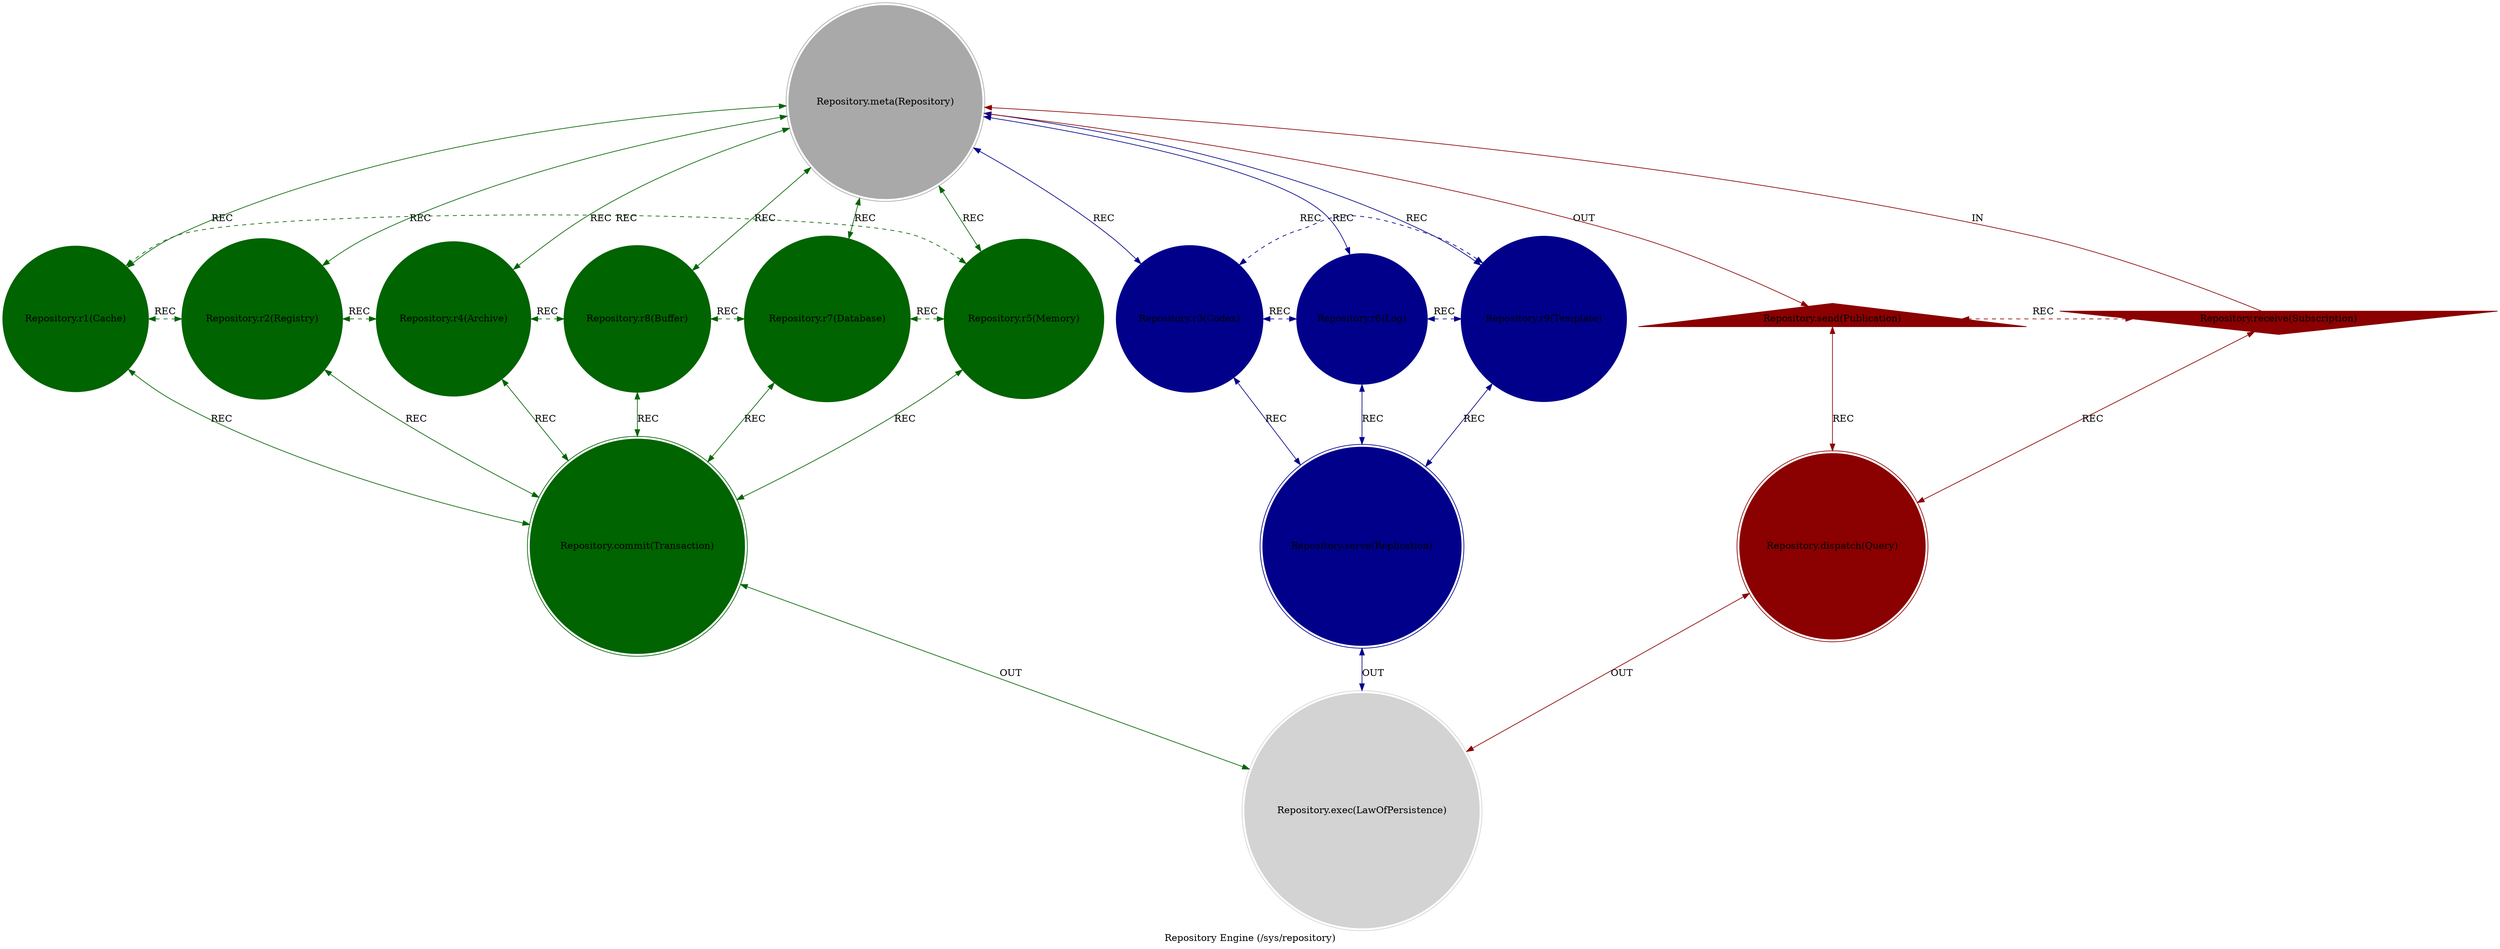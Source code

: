 strict digraph RepositoryEngine {
    style = filled;
    color = lightgray;
    node [shape = circle; style = filled; color = lightgreen;];
    edge [color = darkgray;];
    label = "Repository Engine (/sys/repository)";
    comment = "The keeper of echoes, where memory nests; holding fragments against the tide of forgetting.";

    spark_0_repository_engine_t [label = "Repository.meta(Repository)"; comment = "Abstract: The Eternal Now. The principle of perfect persistence. The substrate that holds all information, events, and states without loss, distortion, or entropy. The Akasha."; shape = doublecircle; color = darkgray;];
    spark_1_repository_engine_t [label = "Repository.r1(Cache)"; comment = "Initiation: The Living Present. High-speed, volatile storage for actively processed data. The working memory of the cosmos, holding the 'now'."; color = darkgreen;];
    spark_2_repository_engine_t [label = "Repository.r2(Registry)"; comment = "Response: The Index of Being. A dynamic index of all currently active entities, their locations, and their core states. The 'phonebook' of reality."; color = darkgreen;];
    spark_4_repository_engine_t [label = "Repository.r4(Archive)"; comment = "Integration: The Deep Past. Cold, immutable storage for completed events and retired states. The long-term memory of the cosmos. The place of records."; color = darkgreen;];
    spark_8_repository_engine_t [label = "Repository.r8(Buffer)"; comment = "Reflection: The Antechamber of Becoming. A temporary holding area for data in transit—events being processed, states awaiting commitment. The liminal space."; color = darkgreen;];
    spark_7_repository_engine_t [label = "Repository.r7(Database)"; comment = "Consolidation: The Structured Knowledge. A highly organized, queryable store of relational information—laws, histories, genealogies, and conceptual frameworks."; color = darkgreen;];
    spark_5_repository_engine_t [label = "Repository.r5(Memory)"; comment = "Propagation: The Coherent Recall. The process of retrieving data from the various stores and assembling it into a coherent narrative or state for use by other engines."; color = darkgreen;];
    spark_3_repository_engine_t [label = "Repository.r3(Codex)"; comment = "Thesis: The Canonical Version. The single, authoritative, immutable version of a truth, event, or entity state. The master copy from which all copies are derived."; color = darkblue;];
    spark_6_repository_engine_t [label = "Repository.r6(Log)"; comment = "Antithesis: The Chronological Stream. The raw, sequential record of all events and state changes as they occurred. The unfiltered truth of history. The Arena where events are captured."; color = darkblue;];
    spark_9_repository_engine_t [label = "Repository.r9(Template)"; comment = "Synthesis: The Potential Form. A stored blueprint or pattern (from the `HaomaEngine`) that can be used to instantiate new entities or states. The bridge between memory and creation."; color = darkblue;];
    spark_a_repository_engine_t [label = "Repository.receive(Subscription)"; comment = "Potential: A Request to Witness. A standing query or trigger set by an engine or entity to be notified when specific data is written, updated, or matches a pattern."; shape = invtriangle; color = darkred;];
    spark_b_repository_engine_t [label = "Repository.send(Publication)"; comment = "Manifest: The Broadcast of Truth. The emission of data that has been committed, often in response to a `Subscription`. It is the announcement of a new fact to the cosmos."; shape = triangle; color = darkred;];
    spark_c_repository_engine_t [label = "Repository.dispatch(Query)"; comment = "Why-Who: The Seeking of Knowledge. A question posed to the repository. It can be a simple lookup, a complex historical analysis, or a search for patterns across time."; shape = doublecircle; color = darkred;];
    spark_d_repository_engine_t [label = "Repository.commit(Transaction)"; comment = "What-How: The Atomic Truth-Event. The immutable recording of a single state change or event. This is the fundamental 'write' operation, the act of creating history."; shape = doublecircle; color = darkgreen;];
    spark_e_repository_engine_t [label = "Repository.serve(Replication)"; comment = "When-Where: The Distribution of Truth. The process of ensuring all necessary subsystems have a consistent view of the data. It maintains coherence across the distributed system of reality."; shape = doublecircle; color = darkblue;];
    spark_f_repository_engine_t [label = "Repository.exec(LawOfPersistence)"; comment = "Which-Closure: The Prime Directive of Memory. The highest law: 'All that occurs must be remembered; nothing that is remembered may be truly altered; only new context may be added.'"; shape = doublecircle; color = lightgray;];

    spark_a_repository_engine_t -> spark_0_repository_engine_t [label = "IN"; comment = "A Subscription is received to watch for data"; color = darkred; constraint = false;];
    spark_0_repository_engine_t -> spark_b_repository_engine_t [label = "OUT"; comment = "A Publication is broadcast to subscribers"; color = darkred;];
    spark_0_repository_engine_t -> spark_3_repository_engine_t [label = "REC"; comment = "Consult: What is the canonical Codex?"; color = darkblue; dir = both;];
    spark_0_repository_engine_t -> spark_6_repository_engine_t [label = "REC"; comment = "Consult: What does the Log say?"; color = darkblue; dir = both;];
    spark_0_repository_engine_t -> spark_9_repository_engine_t [label = "REC"; comment = "Consult: Is there a Template for this?"; color = darkblue; dir = both;];
    spark_0_repository_engine_t -> spark_1_repository_engine_t [label = "REC"; comment = "Consult: Store this in Cache"; color = darkgreen; dir = both;];
    spark_0_repository_engine_t -> spark_2_repository_engine_t [label = "REC"; comment = "Consult: Update the Registry"; color = darkgreen; dir = both;];
    spark_0_repository_engine_t -> spark_4_repository_engine_t [label = "REC"; comment = "Consult: Move this to the Archive"; color = darkgreen; dir = both;];
    spark_0_repository_engine_t -> spark_8_repository_engine_t [label = "REC"; comment = "Consult: Hold this in the Buffer"; color = darkgreen; dir = both;];
    spark_0_repository_engine_t -> spark_7_repository_engine_t [label = "REC"; comment = "Consult: Structure this in the Database"; color = darkgreen; dir = both;];
    spark_0_repository_engine_t -> spark_5_repository_engine_t [label = "REC"; comment = "Consult: Recall this from Memory"; color = darkgreen; dir = both;];

    spark_a_repository_engine_t -> spark_c_repository_engine_t [label = "REC"; comment = "A Subscription creates a persistent Query"; color = darkred; dir = both;];
    spark_b_repository_engine_t -> spark_c_repository_engine_t [label = "REC"; comment = "A Publication may trigger new Queries"; color = darkred; dir = both;];
    spark_1_repository_engine_t -> spark_d_repository_engine_t [label = "REC"; comment = "Cache is a volatile Transaction layer"; color = darkgreen; dir = both;];
    spark_2_repository_engine_t -> spark_d_repository_engine_t [label = "REC"; comment = "Registry updates are Transactions"; color = darkgreen; dir = both;];
    spark_4_repository_engine_t -> spark_d_repository_engine_t [label = "REC"; comment = "Archiving is a finalizing Transaction"; color = darkgreen; dir = both;];
    spark_8_repository_engine_t -> spark_d_repository_engine_t [label = "REC"; comment = "The Buffer stages Transactions"; color = darkgreen; dir = both;];
    spark_7_repository_engine_t -> spark_d_repository_engine_t [label = "REC"; comment = "Database operations are Transactions"; color = darkgreen; dir = both;];
    spark_5_repository_engine_t -> spark_d_repository_engine_t [label = "REC"; comment = "Memory recall validates Transactions"; color = darkgreen; dir = both;];
    spark_3_repository_engine_t -> spark_e_repository_engine_t [label = "REC"; comment = "The Codex is the source for Replication"; color = darkblue; dir = both;];
    spark_6_repository_engine_t -> spark_e_repository_engine_t [label = "REC"; comment = "The Log is the record for Replication"; color = darkblue; dir = both;];
    spark_9_repository_engine_t -> spark_e_repository_engine_t [label = "REC"; comment = "Templates are replicated for instantiation"; color = darkblue; dir = both;];

    spark_1_repository_engine_t -> spark_2_repository_engine_t [label = "REC"; comment = "Cache feeds the Registry"; color = darkgreen; dir = both; style = dashed; constraint = false;];
    spark_2_repository_engine_t -> spark_4_repository_engine_t [label = "REC"; comment = "The Registry updates the Archive"; color = darkgreen; dir = both; style = dashed; constraint = false;];
    spark_4_repository_engine_t -> spark_8_repository_engine_t [label = "REC"; comment = "The Archive informs the Buffer of history"; color = darkgreen; dir = both; style = dashed; constraint = false;];
    spark_8_repository_engine_t -> spark_7_repository_engine_t [label = "REC"; comment = "The Buffer feeds the Database"; color = darkgreen; dir = both; style = dashed; constraint = false;];
    spark_7_repository_engine_t -> spark_5_repository_engine_t [label = "REC"; comment = "The Database enables coherent Memory"; color = darkgreen; dir = both; style = dashed; constraint = false;];
    spark_5_repository_engine_t -> spark_1_repository_engine_t [label = "REC"; comment = "Memory pre-loads the Cache"; color = darkgreen; dir = both; style = dashed; constraint = false;];
    spark_3_repository_engine_t -> spark_6_repository_engine_t [label = "REC"; comment = "The Codex is built from the Log"; color = darkblue; dir = both; style = dashed; constraint = false;];
    spark_6_repository_engine_t -> spark_9_repository_engine_t [label = "REC"; comment = "The Log reveals recurring Templates"; color = darkblue; dir = both; style = dashed; constraint = false;];
    spark_9_repository_engine_t -> spark_3_repository_engine_t [label = "REC"; comment = "Templates become part of the Codex"; color = darkblue; dir = both; style = dashed; constraint = false;];
    spark_a_repository_engine_t -> spark_b_repository_engine_t [label = "REC"; comment = "The great cycle: Subscription yields Publication"; color = darkred; dir = both; style = dashed; constraint = false;];

    spark_c_repository_engine_t -> spark_f_repository_engine_t [label = "OUT"; comment = "Query, when resolved, becomes Law"; color = darkred; dir = both;];
    spark_d_repository_engine_t -> spark_f_repository_engine_t [label = "OUT"; comment = "Transaction, when committed, becomes Law"; color = darkgreen; dir = both;];
    spark_e_repository_engine_t -> spark_f_repository_engine_t [label = "OUT"; comment = "Replication, when served, becomes Law"; color = darkblue; dir = both;];
}